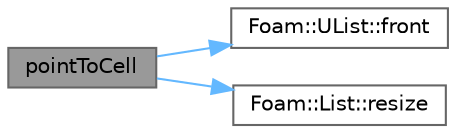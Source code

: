 digraph "pointToCell"
{
 // LATEX_PDF_SIZE
  bgcolor="transparent";
  edge [fontname=Helvetica,fontsize=10,labelfontname=Helvetica,labelfontsize=10];
  node [fontname=Helvetica,fontsize=10,shape=box,height=0.2,width=0.4];
  rankdir="LR";
  Node1 [id="Node000001",label="pointToCell",height=0.2,width=0.4,color="gray40", fillcolor="grey60", style="filled", fontcolor="black",tooltip=" "];
  Node1 -> Node2 [id="edge1_Node000001_Node000002",color="steelblue1",style="solid",tooltip=" "];
  Node2 [id="Node000002",label="Foam::UList::front",height=0.2,width=0.4,color="grey40", fillcolor="white", style="filled",URL="$classFoam_1_1UList.html#aa67f6e1a9bbaab0d994aecdc06835f6b",tooltip=" "];
  Node1 -> Node3 [id="edge2_Node000001_Node000003",color="steelblue1",style="solid",tooltip=" "];
  Node3 [id="Node000003",label="Foam::List::resize",height=0.2,width=0.4,color="grey40", fillcolor="white", style="filled",URL="$classFoam_1_1List.html#abcfb5796d79fe232cf87a5271bcc8a3a",tooltip=" "];
}
